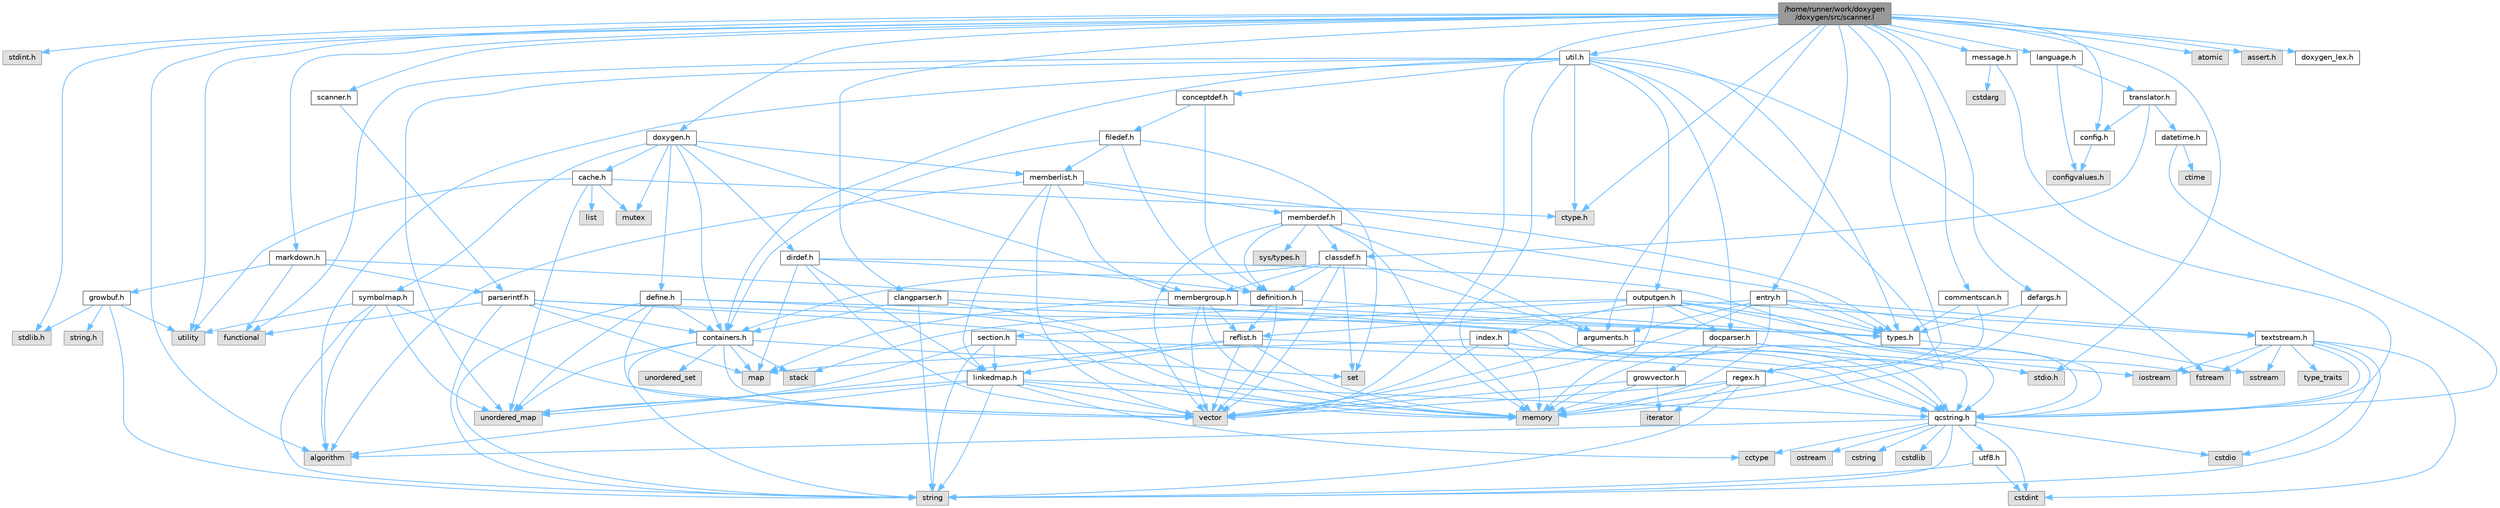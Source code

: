 digraph "/home/runner/work/doxygen/doxygen/src/scanner.l"
{
 // INTERACTIVE_SVG=YES
 // LATEX_PDF_SIZE
  bgcolor="transparent";
  edge [fontname=Helvetica,fontsize=10,labelfontname=Helvetica,labelfontsize=10];
  node [fontname=Helvetica,fontsize=10,shape=box,height=0.2,width=0.4];
  Node1 [label="/home/runner/work/doxygen\l/doxygen/src/scanner.l",height=0.2,width=0.4,color="gray40", fillcolor="grey60", style="filled", fontcolor="black",tooltip=" "];
  Node1 -> Node2 [color="steelblue1",style="solid"];
  Node2 [label="stdint.h",height=0.2,width=0.4,color="grey60", fillcolor="#E0E0E0", style="filled",tooltip=" "];
  Node1 -> Node3 [color="steelblue1",style="solid"];
  Node3 [label="algorithm",height=0.2,width=0.4,color="grey60", fillcolor="#E0E0E0", style="filled",tooltip=" "];
  Node1 -> Node4 [color="steelblue1",style="solid"];
  Node4 [label="vector",height=0.2,width=0.4,color="grey60", fillcolor="#E0E0E0", style="filled",tooltip=" "];
  Node1 -> Node5 [color="steelblue1",style="solid"];
  Node5 [label="utility",height=0.2,width=0.4,color="grey60", fillcolor="#E0E0E0", style="filled",tooltip=" "];
  Node1 -> Node6 [color="steelblue1",style="solid"];
  Node6 [label="atomic",height=0.2,width=0.4,color="grey60", fillcolor="#E0E0E0", style="filled",tooltip=" "];
  Node1 -> Node7 [color="steelblue1",style="solid"];
  Node7 [label="stdio.h",height=0.2,width=0.4,color="grey60", fillcolor="#E0E0E0", style="filled",tooltip=" "];
  Node1 -> Node8 [color="steelblue1",style="solid"];
  Node8 [label="stdlib.h",height=0.2,width=0.4,color="grey60", fillcolor="#E0E0E0", style="filled",tooltip=" "];
  Node1 -> Node9 [color="steelblue1",style="solid"];
  Node9 [label="assert.h",height=0.2,width=0.4,color="grey60", fillcolor="#E0E0E0", style="filled",tooltip=" "];
  Node1 -> Node10 [color="steelblue1",style="solid"];
  Node10 [label="ctype.h",height=0.2,width=0.4,color="grey60", fillcolor="#E0E0E0", style="filled",tooltip=" "];
  Node1 -> Node11 [color="steelblue1",style="solid"];
  Node11 [label="scanner.h",height=0.2,width=0.4,color="grey40", fillcolor="white", style="filled",URL="$db/d62/scanner_8h.html",tooltip=" "];
  Node11 -> Node12 [color="steelblue1",style="solid"];
  Node12 [label="parserintf.h",height=0.2,width=0.4,color="grey40", fillcolor="white", style="filled",URL="$da/d55/parserintf_8h.html",tooltip=" "];
  Node12 -> Node13 [color="steelblue1",style="solid"];
  Node13 [label="functional",height=0.2,width=0.4,color="grey60", fillcolor="#E0E0E0", style="filled",tooltip=" "];
  Node12 -> Node14 [color="steelblue1",style="solid"];
  Node14 [label="memory",height=0.2,width=0.4,color="grey60", fillcolor="#E0E0E0", style="filled",tooltip=" "];
  Node12 -> Node15 [color="steelblue1",style="solid"];
  Node15 [label="map",height=0.2,width=0.4,color="grey60", fillcolor="#E0E0E0", style="filled",tooltip=" "];
  Node12 -> Node16 [color="steelblue1",style="solid"];
  Node16 [label="string",height=0.2,width=0.4,color="grey60", fillcolor="#E0E0E0", style="filled",tooltip=" "];
  Node12 -> Node17 [color="steelblue1",style="solid"];
  Node17 [label="types.h",height=0.2,width=0.4,color="grey40", fillcolor="white", style="filled",URL="$d9/d49/types_8h.html",tooltip="This file contains a number of basic enums and types."];
  Node17 -> Node18 [color="steelblue1",style="solid"];
  Node18 [label="qcstring.h",height=0.2,width=0.4,color="grey40", fillcolor="white", style="filled",URL="$d7/d5c/qcstring_8h.html",tooltip=" "];
  Node18 -> Node16 [color="steelblue1",style="solid"];
  Node18 -> Node3 [color="steelblue1",style="solid"];
  Node18 -> Node19 [color="steelblue1",style="solid"];
  Node19 [label="cctype",height=0.2,width=0.4,color="grey60", fillcolor="#E0E0E0", style="filled",tooltip=" "];
  Node18 -> Node20 [color="steelblue1",style="solid"];
  Node20 [label="cstring",height=0.2,width=0.4,color="grey60", fillcolor="#E0E0E0", style="filled",tooltip=" "];
  Node18 -> Node21 [color="steelblue1",style="solid"];
  Node21 [label="cstdio",height=0.2,width=0.4,color="grey60", fillcolor="#E0E0E0", style="filled",tooltip=" "];
  Node18 -> Node22 [color="steelblue1",style="solid"];
  Node22 [label="cstdlib",height=0.2,width=0.4,color="grey60", fillcolor="#E0E0E0", style="filled",tooltip=" "];
  Node18 -> Node23 [color="steelblue1",style="solid"];
  Node23 [label="cstdint",height=0.2,width=0.4,color="grey60", fillcolor="#E0E0E0", style="filled",tooltip=" "];
  Node18 -> Node24 [color="steelblue1",style="solid"];
  Node24 [label="ostream",height=0.2,width=0.4,color="grey60", fillcolor="#E0E0E0", style="filled",tooltip=" "];
  Node18 -> Node25 [color="steelblue1",style="solid"];
  Node25 [label="utf8.h",height=0.2,width=0.4,color="grey40", fillcolor="white", style="filled",URL="$db/d7c/utf8_8h.html",tooltip="Various UTF8 related helper functions."];
  Node25 -> Node23 [color="steelblue1",style="solid"];
  Node25 -> Node16 [color="steelblue1",style="solid"];
  Node12 -> Node26 [color="steelblue1",style="solid"];
  Node26 [label="containers.h",height=0.2,width=0.4,color="grey40", fillcolor="white", style="filled",URL="$d5/d75/containers_8h.html",tooltip=" "];
  Node26 -> Node4 [color="steelblue1",style="solid"];
  Node26 -> Node16 [color="steelblue1",style="solid"];
  Node26 -> Node27 [color="steelblue1",style="solid"];
  Node27 [label="set",height=0.2,width=0.4,color="grey60", fillcolor="#E0E0E0", style="filled",tooltip=" "];
  Node26 -> Node15 [color="steelblue1",style="solid"];
  Node26 -> Node28 [color="steelblue1",style="solid"];
  Node28 [label="unordered_set",height=0.2,width=0.4,color="grey60", fillcolor="#E0E0E0", style="filled",tooltip=" "];
  Node26 -> Node29 [color="steelblue1",style="solid"];
  Node29 [label="unordered_map",height=0.2,width=0.4,color="grey60", fillcolor="#E0E0E0", style="filled",tooltip=" "];
  Node26 -> Node30 [color="steelblue1",style="solid"];
  Node30 [label="stack",height=0.2,width=0.4,color="grey60", fillcolor="#E0E0E0", style="filled",tooltip=" "];
  Node1 -> Node31 [color="steelblue1",style="solid"];
  Node31 [label="entry.h",height=0.2,width=0.4,color="grey40", fillcolor="white", style="filled",URL="$d1/dc6/entry_8h.html",tooltip=" "];
  Node31 -> Node4 [color="steelblue1",style="solid"];
  Node31 -> Node14 [color="steelblue1",style="solid"];
  Node31 -> Node32 [color="steelblue1",style="solid"];
  Node32 [label="sstream",height=0.2,width=0.4,color="grey60", fillcolor="#E0E0E0", style="filled",tooltip=" "];
  Node31 -> Node17 [color="steelblue1",style="solid"];
  Node31 -> Node33 [color="steelblue1",style="solid"];
  Node33 [label="arguments.h",height=0.2,width=0.4,color="grey40", fillcolor="white", style="filled",URL="$df/d9b/arguments_8h.html",tooltip=" "];
  Node33 -> Node4 [color="steelblue1",style="solid"];
  Node33 -> Node18 [color="steelblue1",style="solid"];
  Node31 -> Node34 [color="steelblue1",style="solid"];
  Node34 [label="reflist.h",height=0.2,width=0.4,color="grey40", fillcolor="white", style="filled",URL="$d1/d02/reflist_8h.html",tooltip=" "];
  Node34 -> Node4 [color="steelblue1",style="solid"];
  Node34 -> Node29 [color="steelblue1",style="solid"];
  Node34 -> Node14 [color="steelblue1",style="solid"];
  Node34 -> Node18 [color="steelblue1",style="solid"];
  Node34 -> Node35 [color="steelblue1",style="solid"];
  Node35 [label="linkedmap.h",height=0.2,width=0.4,color="grey40", fillcolor="white", style="filled",URL="$da/de1/linkedmap_8h.html",tooltip=" "];
  Node35 -> Node29 [color="steelblue1",style="solid"];
  Node35 -> Node4 [color="steelblue1",style="solid"];
  Node35 -> Node14 [color="steelblue1",style="solid"];
  Node35 -> Node16 [color="steelblue1",style="solid"];
  Node35 -> Node3 [color="steelblue1",style="solid"];
  Node35 -> Node19 [color="steelblue1",style="solid"];
  Node35 -> Node18 [color="steelblue1",style="solid"];
  Node31 -> Node36 [color="steelblue1",style="solid"];
  Node36 [label="textstream.h",height=0.2,width=0.4,color="grey40", fillcolor="white", style="filled",URL="$d4/d7d/textstream_8h.html",tooltip=" "];
  Node36 -> Node16 [color="steelblue1",style="solid"];
  Node36 -> Node37 [color="steelblue1",style="solid"];
  Node37 [label="iostream",height=0.2,width=0.4,color="grey60", fillcolor="#E0E0E0", style="filled",tooltip=" "];
  Node36 -> Node32 [color="steelblue1",style="solid"];
  Node36 -> Node23 [color="steelblue1",style="solid"];
  Node36 -> Node21 [color="steelblue1",style="solid"];
  Node36 -> Node38 [color="steelblue1",style="solid"];
  Node38 [label="fstream",height=0.2,width=0.4,color="grey60", fillcolor="#E0E0E0", style="filled",tooltip=" "];
  Node36 -> Node39 [color="steelblue1",style="solid"];
  Node39 [label="type_traits",height=0.2,width=0.4,color="grey60", fillcolor="#E0E0E0", style="filled",tooltip=" "];
  Node36 -> Node18 [color="steelblue1",style="solid"];
  Node1 -> Node40 [color="steelblue1",style="solid"];
  Node40 [label="message.h",height=0.2,width=0.4,color="grey40", fillcolor="white", style="filled",URL="$d2/d0d/message_8h.html",tooltip=" "];
  Node40 -> Node41 [color="steelblue1",style="solid"];
  Node41 [label="cstdarg",height=0.2,width=0.4,color="grey60", fillcolor="#E0E0E0", style="filled",tooltip=" "];
  Node40 -> Node18 [color="steelblue1",style="solid"];
  Node1 -> Node42 [color="steelblue1",style="solid"];
  Node42 [label="config.h",height=0.2,width=0.4,color="grey40", fillcolor="white", style="filled",URL="$db/d16/config_8h.html",tooltip=" "];
  Node42 -> Node43 [color="steelblue1",style="solid"];
  Node43 [label="configvalues.h",height=0.2,width=0.4,color="grey60", fillcolor="#E0E0E0", style="filled",tooltip=" "];
  Node1 -> Node44 [color="steelblue1",style="solid"];
  Node44 [label="doxygen.h",height=0.2,width=0.4,color="grey40", fillcolor="white", style="filled",URL="$d1/da1/doxygen_8h.html",tooltip=" "];
  Node44 -> Node45 [color="steelblue1",style="solid"];
  Node45 [label="mutex",height=0.2,width=0.4,color="grey60", fillcolor="#E0E0E0", style="filled",tooltip=" "];
  Node44 -> Node26 [color="steelblue1",style="solid"];
  Node44 -> Node46 [color="steelblue1",style="solid"];
  Node46 [label="membergroup.h",height=0.2,width=0.4,color="grey40", fillcolor="white", style="filled",URL="$d9/d11/membergroup_8h.html",tooltip=" "];
  Node46 -> Node4 [color="steelblue1",style="solid"];
  Node46 -> Node15 [color="steelblue1",style="solid"];
  Node46 -> Node14 [color="steelblue1",style="solid"];
  Node46 -> Node17 [color="steelblue1",style="solid"];
  Node46 -> Node34 [color="steelblue1",style="solid"];
  Node44 -> Node47 [color="steelblue1",style="solid"];
  Node47 [label="dirdef.h",height=0.2,width=0.4,color="grey40", fillcolor="white", style="filled",URL="$d6/d15/dirdef_8h.html",tooltip=" "];
  Node47 -> Node4 [color="steelblue1",style="solid"];
  Node47 -> Node15 [color="steelblue1",style="solid"];
  Node47 -> Node18 [color="steelblue1",style="solid"];
  Node47 -> Node35 [color="steelblue1",style="solid"];
  Node47 -> Node48 [color="steelblue1",style="solid"];
  Node48 [label="definition.h",height=0.2,width=0.4,color="grey40", fillcolor="white", style="filled",URL="$df/da1/definition_8h.html",tooltip=" "];
  Node48 -> Node4 [color="steelblue1",style="solid"];
  Node48 -> Node17 [color="steelblue1",style="solid"];
  Node48 -> Node34 [color="steelblue1",style="solid"];
  Node44 -> Node49 [color="steelblue1",style="solid"];
  Node49 [label="memberlist.h",height=0.2,width=0.4,color="grey40", fillcolor="white", style="filled",URL="$dd/d78/memberlist_8h.html",tooltip=" "];
  Node49 -> Node4 [color="steelblue1",style="solid"];
  Node49 -> Node3 [color="steelblue1",style="solid"];
  Node49 -> Node50 [color="steelblue1",style="solid"];
  Node50 [label="memberdef.h",height=0.2,width=0.4,color="grey40", fillcolor="white", style="filled",URL="$d4/d46/memberdef_8h.html",tooltip=" "];
  Node50 -> Node4 [color="steelblue1",style="solid"];
  Node50 -> Node14 [color="steelblue1",style="solid"];
  Node50 -> Node51 [color="steelblue1",style="solid"];
  Node51 [label="sys/types.h",height=0.2,width=0.4,color="grey60", fillcolor="#E0E0E0", style="filled",tooltip=" "];
  Node50 -> Node17 [color="steelblue1",style="solid"];
  Node50 -> Node48 [color="steelblue1",style="solid"];
  Node50 -> Node33 [color="steelblue1",style="solid"];
  Node50 -> Node52 [color="steelblue1",style="solid"];
  Node52 [label="classdef.h",height=0.2,width=0.4,color="grey40", fillcolor="white", style="filled",URL="$d1/da6/classdef_8h.html",tooltip=" "];
  Node52 -> Node4 [color="steelblue1",style="solid"];
  Node52 -> Node27 [color="steelblue1",style="solid"];
  Node52 -> Node26 [color="steelblue1",style="solid"];
  Node52 -> Node48 [color="steelblue1",style="solid"];
  Node52 -> Node33 [color="steelblue1",style="solid"];
  Node52 -> Node46 [color="steelblue1",style="solid"];
  Node49 -> Node35 [color="steelblue1",style="solid"];
  Node49 -> Node17 [color="steelblue1",style="solid"];
  Node49 -> Node46 [color="steelblue1",style="solid"];
  Node44 -> Node53 [color="steelblue1",style="solid"];
  Node53 [label="define.h",height=0.2,width=0.4,color="grey40", fillcolor="white", style="filled",URL="$df/d67/define_8h.html",tooltip=" "];
  Node53 -> Node4 [color="steelblue1",style="solid"];
  Node53 -> Node14 [color="steelblue1",style="solid"];
  Node53 -> Node16 [color="steelblue1",style="solid"];
  Node53 -> Node29 [color="steelblue1",style="solid"];
  Node53 -> Node18 [color="steelblue1",style="solid"];
  Node53 -> Node26 [color="steelblue1",style="solid"];
  Node44 -> Node54 [color="steelblue1",style="solid"];
  Node54 [label="cache.h",height=0.2,width=0.4,color="grey40", fillcolor="white", style="filled",URL="$d3/d26/cache_8h.html",tooltip=" "];
  Node54 -> Node55 [color="steelblue1",style="solid"];
  Node55 [label="list",height=0.2,width=0.4,color="grey60", fillcolor="#E0E0E0", style="filled",tooltip=" "];
  Node54 -> Node29 [color="steelblue1",style="solid"];
  Node54 -> Node45 [color="steelblue1",style="solid"];
  Node54 -> Node5 [color="steelblue1",style="solid"];
  Node54 -> Node10 [color="steelblue1",style="solid"];
  Node44 -> Node56 [color="steelblue1",style="solid"];
  Node56 [label="symbolmap.h",height=0.2,width=0.4,color="grey40", fillcolor="white", style="filled",URL="$d7/ddd/symbolmap_8h.html",tooltip=" "];
  Node56 -> Node3 [color="steelblue1",style="solid"];
  Node56 -> Node29 [color="steelblue1",style="solid"];
  Node56 -> Node4 [color="steelblue1",style="solid"];
  Node56 -> Node16 [color="steelblue1",style="solid"];
  Node56 -> Node5 [color="steelblue1",style="solid"];
  Node1 -> Node57 [color="steelblue1",style="solid"];
  Node57 [label="util.h",height=0.2,width=0.4,color="grey40", fillcolor="white", style="filled",URL="$d8/d3c/util_8h.html",tooltip="A bunch of utility functions."];
  Node57 -> Node14 [color="steelblue1",style="solid"];
  Node57 -> Node29 [color="steelblue1",style="solid"];
  Node57 -> Node3 [color="steelblue1",style="solid"];
  Node57 -> Node13 [color="steelblue1",style="solid"];
  Node57 -> Node38 [color="steelblue1",style="solid"];
  Node57 -> Node10 [color="steelblue1",style="solid"];
  Node57 -> Node17 [color="steelblue1",style="solid"];
  Node57 -> Node58 [color="steelblue1",style="solid"];
  Node58 [label="docparser.h",height=0.2,width=0.4,color="grey40", fillcolor="white", style="filled",URL="$de/d9c/docparser_8h.html",tooltip=" "];
  Node58 -> Node7 [color="steelblue1",style="solid"];
  Node58 -> Node14 [color="steelblue1",style="solid"];
  Node58 -> Node18 [color="steelblue1",style="solid"];
  Node58 -> Node59 [color="steelblue1",style="solid"];
  Node59 [label="growvector.h",height=0.2,width=0.4,color="grey40", fillcolor="white", style="filled",URL="$d7/d50/growvector_8h.html",tooltip=" "];
  Node59 -> Node4 [color="steelblue1",style="solid"];
  Node59 -> Node14 [color="steelblue1",style="solid"];
  Node59 -> Node60 [color="steelblue1",style="solid"];
  Node60 [label="iterator",height=0.2,width=0.4,color="grey60", fillcolor="#E0E0E0", style="filled",tooltip=" "];
  Node57 -> Node26 [color="steelblue1",style="solid"];
  Node57 -> Node61 [color="steelblue1",style="solid"];
  Node61 [label="outputgen.h",height=0.2,width=0.4,color="grey40", fillcolor="white", style="filled",URL="$df/d06/outputgen_8h.html",tooltip=" "];
  Node61 -> Node14 [color="steelblue1",style="solid"];
  Node61 -> Node30 [color="steelblue1",style="solid"];
  Node61 -> Node37 [color="steelblue1",style="solid"];
  Node61 -> Node38 [color="steelblue1",style="solid"];
  Node61 -> Node17 [color="steelblue1",style="solid"];
  Node61 -> Node62 [color="steelblue1",style="solid"];
  Node62 [label="index.h",height=0.2,width=0.4,color="grey40", fillcolor="white", style="filled",URL="$d1/db5/index_8h.html",tooltip=" "];
  Node62 -> Node14 [color="steelblue1",style="solid"];
  Node62 -> Node4 [color="steelblue1",style="solid"];
  Node62 -> Node15 [color="steelblue1",style="solid"];
  Node62 -> Node18 [color="steelblue1",style="solid"];
  Node61 -> Node63 [color="steelblue1",style="solid"];
  Node63 [label="section.h",height=0.2,width=0.4,color="grey40", fillcolor="white", style="filled",URL="$d1/d2a/section_8h.html",tooltip=" "];
  Node63 -> Node16 [color="steelblue1",style="solid"];
  Node63 -> Node29 [color="steelblue1",style="solid"];
  Node63 -> Node18 [color="steelblue1",style="solid"];
  Node63 -> Node35 [color="steelblue1",style="solid"];
  Node61 -> Node36 [color="steelblue1",style="solid"];
  Node61 -> Node58 [color="steelblue1",style="solid"];
  Node57 -> Node64 [color="steelblue1",style="solid"];
  Node64 [label="regex.h",height=0.2,width=0.4,color="grey40", fillcolor="white", style="filled",URL="$d1/d21/regex_8h.html",tooltip=" "];
  Node64 -> Node14 [color="steelblue1",style="solid"];
  Node64 -> Node16 [color="steelblue1",style="solid"];
  Node64 -> Node4 [color="steelblue1",style="solid"];
  Node64 -> Node60 [color="steelblue1",style="solid"];
  Node57 -> Node65 [color="steelblue1",style="solid"];
  Node65 [label="conceptdef.h",height=0.2,width=0.4,color="grey40", fillcolor="white", style="filled",URL="$da/df1/conceptdef_8h.html",tooltip=" "];
  Node65 -> Node48 [color="steelblue1",style="solid"];
  Node65 -> Node66 [color="steelblue1",style="solid"];
  Node66 [label="filedef.h",height=0.2,width=0.4,color="grey40", fillcolor="white", style="filled",URL="$d4/d3a/filedef_8h.html",tooltip=" "];
  Node66 -> Node27 [color="steelblue1",style="solid"];
  Node66 -> Node48 [color="steelblue1",style="solid"];
  Node66 -> Node49 [color="steelblue1",style="solid"];
  Node66 -> Node26 [color="steelblue1",style="solid"];
  Node1 -> Node67 [color="steelblue1",style="solid"];
  Node67 [label="defargs.h",height=0.2,width=0.4,color="grey40", fillcolor="white", style="filled",URL="$d8/d65/defargs_8h.html",tooltip=" "];
  Node67 -> Node17 [color="steelblue1",style="solid"];
  Node67 -> Node14 [color="steelblue1",style="solid"];
  Node1 -> Node68 [color="steelblue1",style="solid"];
  Node68 [label="language.h",height=0.2,width=0.4,color="grey40", fillcolor="white", style="filled",URL="$d8/dce/language_8h.html",tooltip=" "];
  Node68 -> Node69 [color="steelblue1",style="solid"];
  Node69 [label="translator.h",height=0.2,width=0.4,color="grey40", fillcolor="white", style="filled",URL="$d9/df1/translator_8h.html",tooltip=" "];
  Node69 -> Node52 [color="steelblue1",style="solid"];
  Node69 -> Node42 [color="steelblue1",style="solid"];
  Node69 -> Node70 [color="steelblue1",style="solid"];
  Node70 [label="datetime.h",height=0.2,width=0.4,color="grey40", fillcolor="white", style="filled",URL="$de/d1b/datetime_8h.html",tooltip=" "];
  Node70 -> Node71 [color="steelblue1",style="solid"];
  Node71 [label="ctime",height=0.2,width=0.4,color="grey60", fillcolor="#E0E0E0", style="filled",tooltip=" "];
  Node70 -> Node18 [color="steelblue1",style="solid"];
  Node68 -> Node43 [color="steelblue1",style="solid"];
  Node1 -> Node72 [color="steelblue1",style="solid"];
  Node72 [label="commentscan.h",height=0.2,width=0.4,color="grey40", fillcolor="white", style="filled",URL="$db/d0d/commentscan_8h.html",tooltip="Interface for the comment block scanner."];
  Node72 -> Node14 [color="steelblue1",style="solid"];
  Node72 -> Node17 [color="steelblue1",style="solid"];
  Node1 -> Node33 [color="steelblue1",style="solid"];
  Node1 -> Node73 [color="steelblue1",style="solid"];
  Node73 [label="clangparser.h",height=0.2,width=0.4,color="grey40", fillcolor="white", style="filled",URL="$d5/df7/clangparser_8h.html",tooltip=" "];
  Node73 -> Node26 [color="steelblue1",style="solid"];
  Node73 -> Node17 [color="steelblue1",style="solid"];
  Node73 -> Node14 [color="steelblue1",style="solid"];
  Node73 -> Node16 [color="steelblue1",style="solid"];
  Node1 -> Node74 [color="steelblue1",style="solid"];
  Node74 [label="markdown.h",height=0.2,width=0.4,color="grey40", fillcolor="white", style="filled",URL="$d2/d0c/markdown_8h.html",tooltip=" "];
  Node74 -> Node13 [color="steelblue1",style="solid"];
  Node74 -> Node18 [color="steelblue1",style="solid"];
  Node74 -> Node12 [color="steelblue1",style="solid"];
  Node74 -> Node75 [color="steelblue1",style="solid"];
  Node75 [label="growbuf.h",height=0.2,width=0.4,color="grey40", fillcolor="white", style="filled",URL="$dd/d72/growbuf_8h.html",tooltip=" "];
  Node75 -> Node5 [color="steelblue1",style="solid"];
  Node75 -> Node8 [color="steelblue1",style="solid"];
  Node75 -> Node76 [color="steelblue1",style="solid"];
  Node76 [label="string.h",height=0.2,width=0.4,color="grey60", fillcolor="#E0E0E0", style="filled",tooltip=" "];
  Node75 -> Node16 [color="steelblue1",style="solid"];
  Node1 -> Node64 [color="steelblue1",style="solid"];
  Node1 -> Node77 [color="steelblue1",style="solid"];
  Node77 [label="doxygen_lex.h",height=0.2,width=0.4,color="grey40", fillcolor="white", style="filled",URL="$d6/da5/doxygen__lex_8h.html",tooltip=" "];
}
